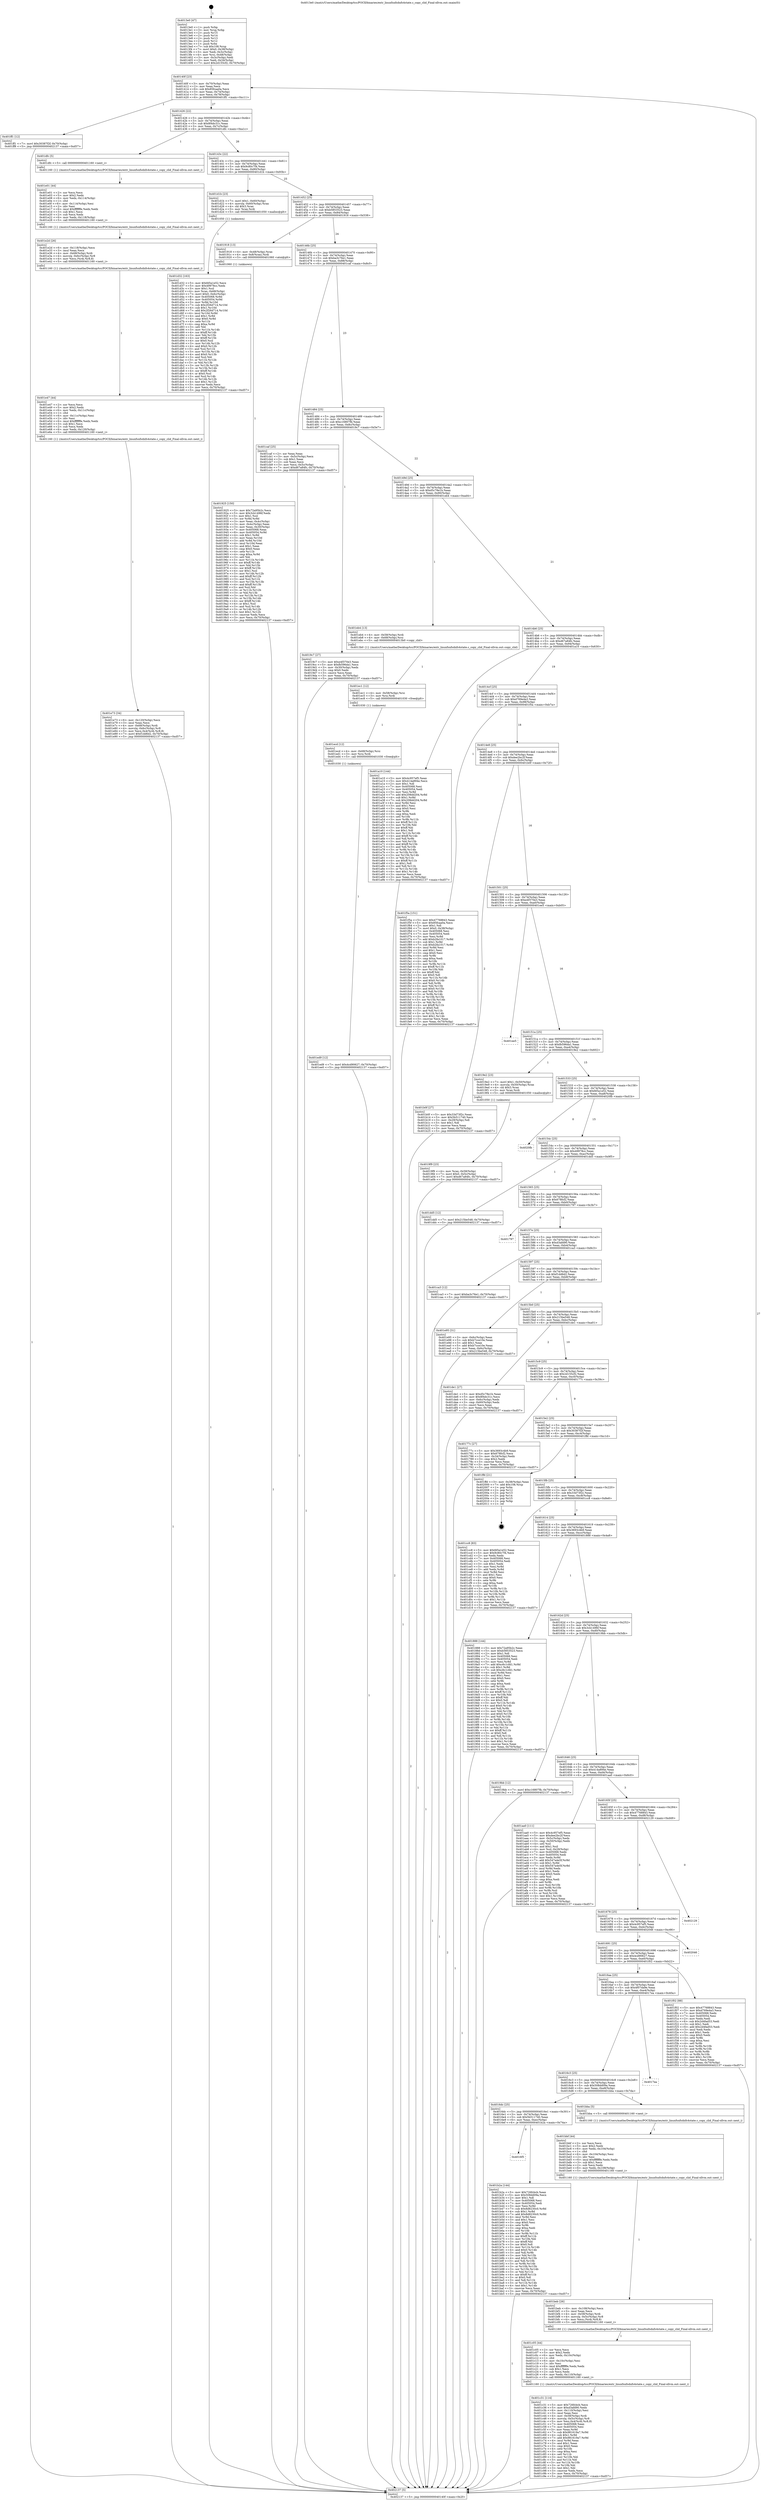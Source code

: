 digraph "0x4013e0" {
  label = "0x4013e0 (/mnt/c/Users/mathe/Desktop/tcc/POCII/binaries/extr_linuxfsnfsdnfs4state.c_copy_clid_Final-ollvm.out::main(0))"
  labelloc = "t"
  node[shape=record]

  Entry [label="",width=0.3,height=0.3,shape=circle,fillcolor=black,style=filled]
  "0x40140f" [label="{
     0x40140f [23]\l
     | [instrs]\l
     &nbsp;&nbsp;0x40140f \<+3\>: mov -0x70(%rbp),%eax\l
     &nbsp;&nbsp;0x401412 \<+2\>: mov %eax,%ecx\l
     &nbsp;&nbsp;0x401414 \<+6\>: sub $0x85fcaa0a,%ecx\l
     &nbsp;&nbsp;0x40141a \<+3\>: mov %eax,-0x74(%rbp)\l
     &nbsp;&nbsp;0x40141d \<+3\>: mov %ecx,-0x78(%rbp)\l
     &nbsp;&nbsp;0x401420 \<+6\>: je 0000000000401ff1 \<main+0xc11\>\l
  }"]
  "0x401ff1" [label="{
     0x401ff1 [12]\l
     | [instrs]\l
     &nbsp;&nbsp;0x401ff1 \<+7\>: movl $0x30387f2f,-0x70(%rbp)\l
     &nbsp;&nbsp;0x401ff8 \<+5\>: jmp 0000000000402137 \<main+0xd57\>\l
  }"]
  "0x401426" [label="{
     0x401426 [22]\l
     | [instrs]\l
     &nbsp;&nbsp;0x401426 \<+5\>: jmp 000000000040142b \<main+0x4b\>\l
     &nbsp;&nbsp;0x40142b \<+3\>: mov -0x74(%rbp),%eax\l
     &nbsp;&nbsp;0x40142e \<+5\>: sub $0x8f4dc31c,%eax\l
     &nbsp;&nbsp;0x401433 \<+3\>: mov %eax,-0x7c(%rbp)\l
     &nbsp;&nbsp;0x401436 \<+6\>: je 0000000000401dfc \<main+0xa1c\>\l
  }"]
  Exit [label="",width=0.3,height=0.3,shape=circle,fillcolor=black,style=filled,peripheries=2]
  "0x401dfc" [label="{
     0x401dfc [5]\l
     | [instrs]\l
     &nbsp;&nbsp;0x401dfc \<+5\>: call 0000000000401160 \<next_i\>\l
     | [calls]\l
     &nbsp;&nbsp;0x401160 \{1\} (/mnt/c/Users/mathe/Desktop/tcc/POCII/binaries/extr_linuxfsnfsdnfs4state.c_copy_clid_Final-ollvm.out::next_i)\l
  }"]
  "0x40143c" [label="{
     0x40143c [22]\l
     | [instrs]\l
     &nbsp;&nbsp;0x40143c \<+5\>: jmp 0000000000401441 \<main+0x61\>\l
     &nbsp;&nbsp;0x401441 \<+3\>: mov -0x74(%rbp),%eax\l
     &nbsp;&nbsp;0x401444 \<+5\>: sub $0x9c80c7f4,%eax\l
     &nbsp;&nbsp;0x401449 \<+3\>: mov %eax,-0x80(%rbp)\l
     &nbsp;&nbsp;0x40144c \<+6\>: je 0000000000401d1b \<main+0x93b\>\l
  }"]
  "0x401ed9" [label="{
     0x401ed9 [12]\l
     | [instrs]\l
     &nbsp;&nbsp;0x401ed9 \<+7\>: movl $0x4cd90627,-0x70(%rbp)\l
     &nbsp;&nbsp;0x401ee0 \<+5\>: jmp 0000000000402137 \<main+0xd57\>\l
  }"]
  "0x401d1b" [label="{
     0x401d1b [23]\l
     | [instrs]\l
     &nbsp;&nbsp;0x401d1b \<+7\>: movl $0x1,-0x60(%rbp)\l
     &nbsp;&nbsp;0x401d22 \<+4\>: movslq -0x60(%rbp),%rax\l
     &nbsp;&nbsp;0x401d26 \<+4\>: shl $0x3,%rax\l
     &nbsp;&nbsp;0x401d2a \<+3\>: mov %rax,%rdi\l
     &nbsp;&nbsp;0x401d2d \<+5\>: call 0000000000401050 \<malloc@plt\>\l
     | [calls]\l
     &nbsp;&nbsp;0x401050 \{1\} (unknown)\l
  }"]
  "0x401452" [label="{
     0x401452 [25]\l
     | [instrs]\l
     &nbsp;&nbsp;0x401452 \<+5\>: jmp 0000000000401457 \<main+0x77\>\l
     &nbsp;&nbsp;0x401457 \<+3\>: mov -0x74(%rbp),%eax\l
     &nbsp;&nbsp;0x40145a \<+5\>: sub $0xb5853523,%eax\l
     &nbsp;&nbsp;0x40145f \<+6\>: mov %eax,-0x84(%rbp)\l
     &nbsp;&nbsp;0x401465 \<+6\>: je 0000000000401918 \<main+0x538\>\l
  }"]
  "0x401ecd" [label="{
     0x401ecd [12]\l
     | [instrs]\l
     &nbsp;&nbsp;0x401ecd \<+4\>: mov -0x68(%rbp),%rsi\l
     &nbsp;&nbsp;0x401ed1 \<+3\>: mov %rsi,%rdi\l
     &nbsp;&nbsp;0x401ed4 \<+5\>: call 0000000000401030 \<free@plt\>\l
     | [calls]\l
     &nbsp;&nbsp;0x401030 \{1\} (unknown)\l
  }"]
  "0x401918" [label="{
     0x401918 [13]\l
     | [instrs]\l
     &nbsp;&nbsp;0x401918 \<+4\>: mov -0x48(%rbp),%rax\l
     &nbsp;&nbsp;0x40191c \<+4\>: mov 0x8(%rax),%rdi\l
     &nbsp;&nbsp;0x401920 \<+5\>: call 0000000000401060 \<atoi@plt\>\l
     | [calls]\l
     &nbsp;&nbsp;0x401060 \{1\} (unknown)\l
  }"]
  "0x40146b" [label="{
     0x40146b [25]\l
     | [instrs]\l
     &nbsp;&nbsp;0x40146b \<+5\>: jmp 0000000000401470 \<main+0x90\>\l
     &nbsp;&nbsp;0x401470 \<+3\>: mov -0x74(%rbp),%eax\l
     &nbsp;&nbsp;0x401473 \<+5\>: sub $0xba3c76e1,%eax\l
     &nbsp;&nbsp;0x401478 \<+6\>: mov %eax,-0x88(%rbp)\l
     &nbsp;&nbsp;0x40147e \<+6\>: je 0000000000401caf \<main+0x8cf\>\l
  }"]
  "0x401ec1" [label="{
     0x401ec1 [12]\l
     | [instrs]\l
     &nbsp;&nbsp;0x401ec1 \<+4\>: mov -0x58(%rbp),%rsi\l
     &nbsp;&nbsp;0x401ec5 \<+3\>: mov %rsi,%rdi\l
     &nbsp;&nbsp;0x401ec8 \<+5\>: call 0000000000401030 \<free@plt\>\l
     | [calls]\l
     &nbsp;&nbsp;0x401030 \{1\} (unknown)\l
  }"]
  "0x401caf" [label="{
     0x401caf [25]\l
     | [instrs]\l
     &nbsp;&nbsp;0x401caf \<+2\>: xor %eax,%eax\l
     &nbsp;&nbsp;0x401cb1 \<+3\>: mov -0x5c(%rbp),%ecx\l
     &nbsp;&nbsp;0x401cb4 \<+3\>: sub $0x1,%eax\l
     &nbsp;&nbsp;0x401cb7 \<+2\>: sub %eax,%ecx\l
     &nbsp;&nbsp;0x401cb9 \<+3\>: mov %ecx,-0x5c(%rbp)\l
     &nbsp;&nbsp;0x401cbc \<+7\>: movl $0xd67a84fc,-0x70(%rbp)\l
     &nbsp;&nbsp;0x401cc3 \<+5\>: jmp 0000000000402137 \<main+0xd57\>\l
  }"]
  "0x401484" [label="{
     0x401484 [25]\l
     | [instrs]\l
     &nbsp;&nbsp;0x401484 \<+5\>: jmp 0000000000401489 \<main+0xa9\>\l
     &nbsp;&nbsp;0x401489 \<+3\>: mov -0x74(%rbp),%eax\l
     &nbsp;&nbsp;0x40148c \<+5\>: sub $0xc16807fb,%eax\l
     &nbsp;&nbsp;0x401491 \<+6\>: mov %eax,-0x8c(%rbp)\l
     &nbsp;&nbsp;0x401497 \<+6\>: je 00000000004019c7 \<main+0x5e7\>\l
  }"]
  "0x401e73" [label="{
     0x401e73 [34]\l
     | [instrs]\l
     &nbsp;&nbsp;0x401e73 \<+6\>: mov -0x120(%rbp),%ecx\l
     &nbsp;&nbsp;0x401e79 \<+3\>: imul %eax,%ecx\l
     &nbsp;&nbsp;0x401e7c \<+4\>: mov -0x68(%rbp),%rdi\l
     &nbsp;&nbsp;0x401e80 \<+4\>: movslq -0x6c(%rbp),%r8\l
     &nbsp;&nbsp;0x401e84 \<+5\>: mov %ecx,0x4(%rdi,%r8,8)\l
     &nbsp;&nbsp;0x401e89 \<+7\>: movl $0xf1dd6d2,-0x70(%rbp)\l
     &nbsp;&nbsp;0x401e90 \<+5\>: jmp 0000000000402137 \<main+0xd57\>\l
  }"]
  "0x4019c7" [label="{
     0x4019c7 [27]\l
     | [instrs]\l
     &nbsp;&nbsp;0x4019c7 \<+5\>: mov $0xe4f370e3,%eax\l
     &nbsp;&nbsp;0x4019cc \<+5\>: mov $0xfb596da1,%ecx\l
     &nbsp;&nbsp;0x4019d1 \<+3\>: mov -0x30(%rbp),%edx\l
     &nbsp;&nbsp;0x4019d4 \<+3\>: cmp $0x0,%edx\l
     &nbsp;&nbsp;0x4019d7 \<+3\>: cmove %ecx,%eax\l
     &nbsp;&nbsp;0x4019da \<+3\>: mov %eax,-0x70(%rbp)\l
     &nbsp;&nbsp;0x4019dd \<+5\>: jmp 0000000000402137 \<main+0xd57\>\l
  }"]
  "0x40149d" [label="{
     0x40149d [25]\l
     | [instrs]\l
     &nbsp;&nbsp;0x40149d \<+5\>: jmp 00000000004014a2 \<main+0xc2\>\l
     &nbsp;&nbsp;0x4014a2 \<+3\>: mov -0x74(%rbp),%eax\l
     &nbsp;&nbsp;0x4014a5 \<+5\>: sub $0xd5c78e1b,%eax\l
     &nbsp;&nbsp;0x4014aa \<+6\>: mov %eax,-0x90(%rbp)\l
     &nbsp;&nbsp;0x4014b0 \<+6\>: je 0000000000401eb4 \<main+0xad4\>\l
  }"]
  "0x401e47" [label="{
     0x401e47 [44]\l
     | [instrs]\l
     &nbsp;&nbsp;0x401e47 \<+2\>: xor %ecx,%ecx\l
     &nbsp;&nbsp;0x401e49 \<+5\>: mov $0x2,%edx\l
     &nbsp;&nbsp;0x401e4e \<+6\>: mov %edx,-0x11c(%rbp)\l
     &nbsp;&nbsp;0x401e54 \<+1\>: cltd\l
     &nbsp;&nbsp;0x401e55 \<+6\>: mov -0x11c(%rbp),%esi\l
     &nbsp;&nbsp;0x401e5b \<+2\>: idiv %esi\l
     &nbsp;&nbsp;0x401e5d \<+6\>: imul $0xfffffffe,%edx,%edx\l
     &nbsp;&nbsp;0x401e63 \<+3\>: sub $0x1,%ecx\l
     &nbsp;&nbsp;0x401e66 \<+2\>: sub %ecx,%edx\l
     &nbsp;&nbsp;0x401e68 \<+6\>: mov %edx,-0x120(%rbp)\l
     &nbsp;&nbsp;0x401e6e \<+5\>: call 0000000000401160 \<next_i\>\l
     | [calls]\l
     &nbsp;&nbsp;0x401160 \{1\} (/mnt/c/Users/mathe/Desktop/tcc/POCII/binaries/extr_linuxfsnfsdnfs4state.c_copy_clid_Final-ollvm.out::next_i)\l
  }"]
  "0x401eb4" [label="{
     0x401eb4 [13]\l
     | [instrs]\l
     &nbsp;&nbsp;0x401eb4 \<+4\>: mov -0x58(%rbp),%rdi\l
     &nbsp;&nbsp;0x401eb8 \<+4\>: mov -0x68(%rbp),%rsi\l
     &nbsp;&nbsp;0x401ebc \<+5\>: call 00000000004013b0 \<copy_clid\>\l
     | [calls]\l
     &nbsp;&nbsp;0x4013b0 \{1\} (/mnt/c/Users/mathe/Desktop/tcc/POCII/binaries/extr_linuxfsnfsdnfs4state.c_copy_clid_Final-ollvm.out::copy_clid)\l
  }"]
  "0x4014b6" [label="{
     0x4014b6 [25]\l
     | [instrs]\l
     &nbsp;&nbsp;0x4014b6 \<+5\>: jmp 00000000004014bb \<main+0xdb\>\l
     &nbsp;&nbsp;0x4014bb \<+3\>: mov -0x74(%rbp),%eax\l
     &nbsp;&nbsp;0x4014be \<+5\>: sub $0xd67a84fc,%eax\l
     &nbsp;&nbsp;0x4014c3 \<+6\>: mov %eax,-0x94(%rbp)\l
     &nbsp;&nbsp;0x4014c9 \<+6\>: je 0000000000401a10 \<main+0x630\>\l
  }"]
  "0x401e2d" [label="{
     0x401e2d [26]\l
     | [instrs]\l
     &nbsp;&nbsp;0x401e2d \<+6\>: mov -0x118(%rbp),%ecx\l
     &nbsp;&nbsp;0x401e33 \<+3\>: imul %eax,%ecx\l
     &nbsp;&nbsp;0x401e36 \<+4\>: mov -0x68(%rbp),%rdi\l
     &nbsp;&nbsp;0x401e3a \<+4\>: movslq -0x6c(%rbp),%r8\l
     &nbsp;&nbsp;0x401e3e \<+4\>: mov %ecx,(%rdi,%r8,8)\l
     &nbsp;&nbsp;0x401e42 \<+5\>: call 0000000000401160 \<next_i\>\l
     | [calls]\l
     &nbsp;&nbsp;0x401160 \{1\} (/mnt/c/Users/mathe/Desktop/tcc/POCII/binaries/extr_linuxfsnfsdnfs4state.c_copy_clid_Final-ollvm.out::next_i)\l
  }"]
  "0x401a10" [label="{
     0x401a10 [144]\l
     | [instrs]\l
     &nbsp;&nbsp;0x401a10 \<+5\>: mov $0x4c957ef5,%eax\l
     &nbsp;&nbsp;0x401a15 \<+5\>: mov $0x414a894e,%ecx\l
     &nbsp;&nbsp;0x401a1a \<+2\>: mov $0x1,%dl\l
     &nbsp;&nbsp;0x401a1c \<+7\>: mov 0x405068,%esi\l
     &nbsp;&nbsp;0x401a23 \<+7\>: mov 0x405054,%edi\l
     &nbsp;&nbsp;0x401a2a \<+3\>: mov %esi,%r8d\l
     &nbsp;&nbsp;0x401a2d \<+7\>: add $0x208dd204,%r8d\l
     &nbsp;&nbsp;0x401a34 \<+4\>: sub $0x1,%r8d\l
     &nbsp;&nbsp;0x401a38 \<+7\>: sub $0x208dd204,%r8d\l
     &nbsp;&nbsp;0x401a3f \<+4\>: imul %r8d,%esi\l
     &nbsp;&nbsp;0x401a43 \<+3\>: and $0x1,%esi\l
     &nbsp;&nbsp;0x401a46 \<+3\>: cmp $0x0,%esi\l
     &nbsp;&nbsp;0x401a49 \<+4\>: sete %r9b\l
     &nbsp;&nbsp;0x401a4d \<+3\>: cmp $0xa,%edi\l
     &nbsp;&nbsp;0x401a50 \<+4\>: setl %r10b\l
     &nbsp;&nbsp;0x401a54 \<+3\>: mov %r9b,%r11b\l
     &nbsp;&nbsp;0x401a57 \<+4\>: xor $0xff,%r11b\l
     &nbsp;&nbsp;0x401a5b \<+3\>: mov %r10b,%bl\l
     &nbsp;&nbsp;0x401a5e \<+3\>: xor $0xff,%bl\l
     &nbsp;&nbsp;0x401a61 \<+3\>: xor $0x1,%dl\l
     &nbsp;&nbsp;0x401a64 \<+3\>: mov %r11b,%r14b\l
     &nbsp;&nbsp;0x401a67 \<+4\>: and $0xff,%r14b\l
     &nbsp;&nbsp;0x401a6b \<+3\>: and %dl,%r9b\l
     &nbsp;&nbsp;0x401a6e \<+3\>: mov %bl,%r15b\l
     &nbsp;&nbsp;0x401a71 \<+4\>: and $0xff,%r15b\l
     &nbsp;&nbsp;0x401a75 \<+3\>: and %dl,%r10b\l
     &nbsp;&nbsp;0x401a78 \<+3\>: or %r9b,%r14b\l
     &nbsp;&nbsp;0x401a7b \<+3\>: or %r10b,%r15b\l
     &nbsp;&nbsp;0x401a7e \<+3\>: xor %r15b,%r14b\l
     &nbsp;&nbsp;0x401a81 \<+3\>: or %bl,%r11b\l
     &nbsp;&nbsp;0x401a84 \<+4\>: xor $0xff,%r11b\l
     &nbsp;&nbsp;0x401a88 \<+3\>: or $0x1,%dl\l
     &nbsp;&nbsp;0x401a8b \<+3\>: and %dl,%r11b\l
     &nbsp;&nbsp;0x401a8e \<+3\>: or %r11b,%r14b\l
     &nbsp;&nbsp;0x401a91 \<+4\>: test $0x1,%r14b\l
     &nbsp;&nbsp;0x401a95 \<+3\>: cmovne %ecx,%eax\l
     &nbsp;&nbsp;0x401a98 \<+3\>: mov %eax,-0x70(%rbp)\l
     &nbsp;&nbsp;0x401a9b \<+5\>: jmp 0000000000402137 \<main+0xd57\>\l
  }"]
  "0x4014cf" [label="{
     0x4014cf [25]\l
     | [instrs]\l
     &nbsp;&nbsp;0x4014cf \<+5\>: jmp 00000000004014d4 \<main+0xf4\>\l
     &nbsp;&nbsp;0x4014d4 \<+3\>: mov -0x74(%rbp),%eax\l
     &nbsp;&nbsp;0x4014d7 \<+5\>: sub $0xd769e4a3,%eax\l
     &nbsp;&nbsp;0x4014dc \<+6\>: mov %eax,-0x98(%rbp)\l
     &nbsp;&nbsp;0x4014e2 \<+6\>: je 0000000000401f5a \<main+0xb7a\>\l
  }"]
  "0x401e01" [label="{
     0x401e01 [44]\l
     | [instrs]\l
     &nbsp;&nbsp;0x401e01 \<+2\>: xor %ecx,%ecx\l
     &nbsp;&nbsp;0x401e03 \<+5\>: mov $0x2,%edx\l
     &nbsp;&nbsp;0x401e08 \<+6\>: mov %edx,-0x114(%rbp)\l
     &nbsp;&nbsp;0x401e0e \<+1\>: cltd\l
     &nbsp;&nbsp;0x401e0f \<+6\>: mov -0x114(%rbp),%esi\l
     &nbsp;&nbsp;0x401e15 \<+2\>: idiv %esi\l
     &nbsp;&nbsp;0x401e17 \<+6\>: imul $0xfffffffe,%edx,%edx\l
     &nbsp;&nbsp;0x401e1d \<+3\>: sub $0x1,%ecx\l
     &nbsp;&nbsp;0x401e20 \<+2\>: sub %ecx,%edx\l
     &nbsp;&nbsp;0x401e22 \<+6\>: mov %edx,-0x118(%rbp)\l
     &nbsp;&nbsp;0x401e28 \<+5\>: call 0000000000401160 \<next_i\>\l
     | [calls]\l
     &nbsp;&nbsp;0x401160 \{1\} (/mnt/c/Users/mathe/Desktop/tcc/POCII/binaries/extr_linuxfsnfsdnfs4state.c_copy_clid_Final-ollvm.out::next_i)\l
  }"]
  "0x401f5a" [label="{
     0x401f5a [151]\l
     | [instrs]\l
     &nbsp;&nbsp;0x401f5a \<+5\>: mov $0x47768843,%eax\l
     &nbsp;&nbsp;0x401f5f \<+5\>: mov $0x85fcaa0a,%ecx\l
     &nbsp;&nbsp;0x401f64 \<+2\>: mov $0x1,%dl\l
     &nbsp;&nbsp;0x401f66 \<+7\>: movl $0x0,-0x38(%rbp)\l
     &nbsp;&nbsp;0x401f6d \<+7\>: mov 0x405068,%esi\l
     &nbsp;&nbsp;0x401f74 \<+7\>: mov 0x405054,%edi\l
     &nbsp;&nbsp;0x401f7b \<+3\>: mov %esi,%r8d\l
     &nbsp;&nbsp;0x401f7e \<+7\>: add $0xb2fa1017,%r8d\l
     &nbsp;&nbsp;0x401f85 \<+4\>: sub $0x1,%r8d\l
     &nbsp;&nbsp;0x401f89 \<+7\>: sub $0xb2fa1017,%r8d\l
     &nbsp;&nbsp;0x401f90 \<+4\>: imul %r8d,%esi\l
     &nbsp;&nbsp;0x401f94 \<+3\>: and $0x1,%esi\l
     &nbsp;&nbsp;0x401f97 \<+3\>: cmp $0x0,%esi\l
     &nbsp;&nbsp;0x401f9a \<+4\>: sete %r9b\l
     &nbsp;&nbsp;0x401f9e \<+3\>: cmp $0xa,%edi\l
     &nbsp;&nbsp;0x401fa1 \<+4\>: setl %r10b\l
     &nbsp;&nbsp;0x401fa5 \<+3\>: mov %r9b,%r11b\l
     &nbsp;&nbsp;0x401fa8 \<+4\>: xor $0xff,%r11b\l
     &nbsp;&nbsp;0x401fac \<+3\>: mov %r10b,%bl\l
     &nbsp;&nbsp;0x401faf \<+3\>: xor $0xff,%bl\l
     &nbsp;&nbsp;0x401fb2 \<+3\>: xor $0x0,%dl\l
     &nbsp;&nbsp;0x401fb5 \<+3\>: mov %r11b,%r14b\l
     &nbsp;&nbsp;0x401fb8 \<+4\>: and $0x0,%r14b\l
     &nbsp;&nbsp;0x401fbc \<+3\>: and %dl,%r9b\l
     &nbsp;&nbsp;0x401fbf \<+3\>: mov %bl,%r15b\l
     &nbsp;&nbsp;0x401fc2 \<+4\>: and $0x0,%r15b\l
     &nbsp;&nbsp;0x401fc6 \<+3\>: and %dl,%r10b\l
     &nbsp;&nbsp;0x401fc9 \<+3\>: or %r9b,%r14b\l
     &nbsp;&nbsp;0x401fcc \<+3\>: or %r10b,%r15b\l
     &nbsp;&nbsp;0x401fcf \<+3\>: xor %r15b,%r14b\l
     &nbsp;&nbsp;0x401fd2 \<+3\>: or %bl,%r11b\l
     &nbsp;&nbsp;0x401fd5 \<+4\>: xor $0xff,%r11b\l
     &nbsp;&nbsp;0x401fd9 \<+3\>: or $0x0,%dl\l
     &nbsp;&nbsp;0x401fdc \<+3\>: and %dl,%r11b\l
     &nbsp;&nbsp;0x401fdf \<+3\>: or %r11b,%r14b\l
     &nbsp;&nbsp;0x401fe2 \<+4\>: test $0x1,%r14b\l
     &nbsp;&nbsp;0x401fe6 \<+3\>: cmovne %ecx,%eax\l
     &nbsp;&nbsp;0x401fe9 \<+3\>: mov %eax,-0x70(%rbp)\l
     &nbsp;&nbsp;0x401fec \<+5\>: jmp 0000000000402137 \<main+0xd57\>\l
  }"]
  "0x4014e8" [label="{
     0x4014e8 [25]\l
     | [instrs]\l
     &nbsp;&nbsp;0x4014e8 \<+5\>: jmp 00000000004014ed \<main+0x10d\>\l
     &nbsp;&nbsp;0x4014ed \<+3\>: mov -0x74(%rbp),%eax\l
     &nbsp;&nbsp;0x4014f0 \<+5\>: sub $0xdee2bc2f,%eax\l
     &nbsp;&nbsp;0x4014f5 \<+6\>: mov %eax,-0x9c(%rbp)\l
     &nbsp;&nbsp;0x4014fb \<+6\>: je 0000000000401b0f \<main+0x72f\>\l
  }"]
  "0x401d32" [label="{
     0x401d32 [163]\l
     | [instrs]\l
     &nbsp;&nbsp;0x401d32 \<+5\>: mov $0xfd5a1e52,%ecx\l
     &nbsp;&nbsp;0x401d37 \<+5\>: mov $0x49978cc,%edx\l
     &nbsp;&nbsp;0x401d3c \<+3\>: mov $0x1,%sil\l
     &nbsp;&nbsp;0x401d3f \<+4\>: mov %rax,-0x68(%rbp)\l
     &nbsp;&nbsp;0x401d43 \<+7\>: movl $0x0,-0x6c(%rbp)\l
     &nbsp;&nbsp;0x401d4a \<+8\>: mov 0x405068,%r8d\l
     &nbsp;&nbsp;0x401d52 \<+8\>: mov 0x405054,%r9d\l
     &nbsp;&nbsp;0x401d5a \<+3\>: mov %r8d,%r10d\l
     &nbsp;&nbsp;0x401d5d \<+7\>: sub $0x2f26d714,%r10d\l
     &nbsp;&nbsp;0x401d64 \<+4\>: sub $0x1,%r10d\l
     &nbsp;&nbsp;0x401d68 \<+7\>: add $0x2f26d714,%r10d\l
     &nbsp;&nbsp;0x401d6f \<+4\>: imul %r10d,%r8d\l
     &nbsp;&nbsp;0x401d73 \<+4\>: and $0x1,%r8d\l
     &nbsp;&nbsp;0x401d77 \<+4\>: cmp $0x0,%r8d\l
     &nbsp;&nbsp;0x401d7b \<+4\>: sete %r11b\l
     &nbsp;&nbsp;0x401d7f \<+4\>: cmp $0xa,%r9d\l
     &nbsp;&nbsp;0x401d83 \<+3\>: setl %bl\l
     &nbsp;&nbsp;0x401d86 \<+3\>: mov %r11b,%r14b\l
     &nbsp;&nbsp;0x401d89 \<+4\>: xor $0xff,%r14b\l
     &nbsp;&nbsp;0x401d8d \<+3\>: mov %bl,%r15b\l
     &nbsp;&nbsp;0x401d90 \<+4\>: xor $0xff,%r15b\l
     &nbsp;&nbsp;0x401d94 \<+4\>: xor $0x0,%sil\l
     &nbsp;&nbsp;0x401d98 \<+3\>: mov %r14b,%r12b\l
     &nbsp;&nbsp;0x401d9b \<+4\>: and $0x0,%r12b\l
     &nbsp;&nbsp;0x401d9f \<+3\>: and %sil,%r11b\l
     &nbsp;&nbsp;0x401da2 \<+3\>: mov %r15b,%r13b\l
     &nbsp;&nbsp;0x401da5 \<+4\>: and $0x0,%r13b\l
     &nbsp;&nbsp;0x401da9 \<+3\>: and %sil,%bl\l
     &nbsp;&nbsp;0x401dac \<+3\>: or %r11b,%r12b\l
     &nbsp;&nbsp;0x401daf \<+3\>: or %bl,%r13b\l
     &nbsp;&nbsp;0x401db2 \<+3\>: xor %r13b,%r12b\l
     &nbsp;&nbsp;0x401db5 \<+3\>: or %r15b,%r14b\l
     &nbsp;&nbsp;0x401db8 \<+4\>: xor $0xff,%r14b\l
     &nbsp;&nbsp;0x401dbc \<+4\>: or $0x0,%sil\l
     &nbsp;&nbsp;0x401dc0 \<+3\>: and %sil,%r14b\l
     &nbsp;&nbsp;0x401dc3 \<+3\>: or %r14b,%r12b\l
     &nbsp;&nbsp;0x401dc6 \<+4\>: test $0x1,%r12b\l
     &nbsp;&nbsp;0x401dca \<+3\>: cmovne %edx,%ecx\l
     &nbsp;&nbsp;0x401dcd \<+3\>: mov %ecx,-0x70(%rbp)\l
     &nbsp;&nbsp;0x401dd0 \<+5\>: jmp 0000000000402137 \<main+0xd57\>\l
  }"]
  "0x401b0f" [label="{
     0x401b0f [27]\l
     | [instrs]\l
     &nbsp;&nbsp;0x401b0f \<+5\>: mov $0x33d73f2c,%eax\l
     &nbsp;&nbsp;0x401b14 \<+5\>: mov $0x5b511740,%ecx\l
     &nbsp;&nbsp;0x401b19 \<+3\>: mov -0x29(%rbp),%dl\l
     &nbsp;&nbsp;0x401b1c \<+3\>: test $0x1,%dl\l
     &nbsp;&nbsp;0x401b1f \<+3\>: cmovne %ecx,%eax\l
     &nbsp;&nbsp;0x401b22 \<+3\>: mov %eax,-0x70(%rbp)\l
     &nbsp;&nbsp;0x401b25 \<+5\>: jmp 0000000000402137 \<main+0xd57\>\l
  }"]
  "0x401501" [label="{
     0x401501 [25]\l
     | [instrs]\l
     &nbsp;&nbsp;0x401501 \<+5\>: jmp 0000000000401506 \<main+0x126\>\l
     &nbsp;&nbsp;0x401506 \<+3\>: mov -0x74(%rbp),%eax\l
     &nbsp;&nbsp;0x401509 \<+5\>: sub $0xe4f370e3,%eax\l
     &nbsp;&nbsp;0x40150e \<+6\>: mov %eax,-0xa0(%rbp)\l
     &nbsp;&nbsp;0x401514 \<+6\>: je 0000000000401ee5 \<main+0xb05\>\l
  }"]
  "0x401c31" [label="{
     0x401c31 [114]\l
     | [instrs]\l
     &nbsp;&nbsp;0x401c31 \<+5\>: mov $0x726fcbcb,%ecx\l
     &nbsp;&nbsp;0x401c36 \<+5\>: mov $0xd3afd90,%edx\l
     &nbsp;&nbsp;0x401c3b \<+6\>: mov -0x110(%rbp),%esi\l
     &nbsp;&nbsp;0x401c41 \<+3\>: imul %eax,%esi\l
     &nbsp;&nbsp;0x401c44 \<+4\>: mov -0x58(%rbp),%rdi\l
     &nbsp;&nbsp;0x401c48 \<+4\>: movslq -0x5c(%rbp),%r8\l
     &nbsp;&nbsp;0x401c4c \<+5\>: mov %esi,0x4(%rdi,%r8,8)\l
     &nbsp;&nbsp;0x401c51 \<+7\>: mov 0x405068,%eax\l
     &nbsp;&nbsp;0x401c58 \<+7\>: mov 0x405054,%esi\l
     &nbsp;&nbsp;0x401c5f \<+3\>: mov %eax,%r9d\l
     &nbsp;&nbsp;0x401c62 \<+7\>: sub $0x981619a7,%r9d\l
     &nbsp;&nbsp;0x401c69 \<+4\>: sub $0x1,%r9d\l
     &nbsp;&nbsp;0x401c6d \<+7\>: add $0x981619a7,%r9d\l
     &nbsp;&nbsp;0x401c74 \<+4\>: imul %r9d,%eax\l
     &nbsp;&nbsp;0x401c78 \<+3\>: and $0x1,%eax\l
     &nbsp;&nbsp;0x401c7b \<+3\>: cmp $0x0,%eax\l
     &nbsp;&nbsp;0x401c7e \<+4\>: sete %r10b\l
     &nbsp;&nbsp;0x401c82 \<+3\>: cmp $0xa,%esi\l
     &nbsp;&nbsp;0x401c85 \<+4\>: setl %r11b\l
     &nbsp;&nbsp;0x401c89 \<+3\>: mov %r10b,%bl\l
     &nbsp;&nbsp;0x401c8c \<+3\>: and %r11b,%bl\l
     &nbsp;&nbsp;0x401c8f \<+3\>: xor %r11b,%r10b\l
     &nbsp;&nbsp;0x401c92 \<+3\>: or %r10b,%bl\l
     &nbsp;&nbsp;0x401c95 \<+3\>: test $0x1,%bl\l
     &nbsp;&nbsp;0x401c98 \<+3\>: cmovne %edx,%ecx\l
     &nbsp;&nbsp;0x401c9b \<+3\>: mov %ecx,-0x70(%rbp)\l
     &nbsp;&nbsp;0x401c9e \<+5\>: jmp 0000000000402137 \<main+0xd57\>\l
  }"]
  "0x401ee5" [label="{
     0x401ee5\l
  }", style=dashed]
  "0x40151a" [label="{
     0x40151a [25]\l
     | [instrs]\l
     &nbsp;&nbsp;0x40151a \<+5\>: jmp 000000000040151f \<main+0x13f\>\l
     &nbsp;&nbsp;0x40151f \<+3\>: mov -0x74(%rbp),%eax\l
     &nbsp;&nbsp;0x401522 \<+5\>: sub $0xfb596da1,%eax\l
     &nbsp;&nbsp;0x401527 \<+6\>: mov %eax,-0xa4(%rbp)\l
     &nbsp;&nbsp;0x40152d \<+6\>: je 00000000004019e2 \<main+0x602\>\l
  }"]
  "0x401c05" [label="{
     0x401c05 [44]\l
     | [instrs]\l
     &nbsp;&nbsp;0x401c05 \<+2\>: xor %ecx,%ecx\l
     &nbsp;&nbsp;0x401c07 \<+5\>: mov $0x2,%edx\l
     &nbsp;&nbsp;0x401c0c \<+6\>: mov %edx,-0x10c(%rbp)\l
     &nbsp;&nbsp;0x401c12 \<+1\>: cltd\l
     &nbsp;&nbsp;0x401c13 \<+6\>: mov -0x10c(%rbp),%esi\l
     &nbsp;&nbsp;0x401c19 \<+2\>: idiv %esi\l
     &nbsp;&nbsp;0x401c1b \<+6\>: imul $0xfffffffe,%edx,%edx\l
     &nbsp;&nbsp;0x401c21 \<+3\>: sub $0x1,%ecx\l
     &nbsp;&nbsp;0x401c24 \<+2\>: sub %ecx,%edx\l
     &nbsp;&nbsp;0x401c26 \<+6\>: mov %edx,-0x110(%rbp)\l
     &nbsp;&nbsp;0x401c2c \<+5\>: call 0000000000401160 \<next_i\>\l
     | [calls]\l
     &nbsp;&nbsp;0x401160 \{1\} (/mnt/c/Users/mathe/Desktop/tcc/POCII/binaries/extr_linuxfsnfsdnfs4state.c_copy_clid_Final-ollvm.out::next_i)\l
  }"]
  "0x4019e2" [label="{
     0x4019e2 [23]\l
     | [instrs]\l
     &nbsp;&nbsp;0x4019e2 \<+7\>: movl $0x1,-0x50(%rbp)\l
     &nbsp;&nbsp;0x4019e9 \<+4\>: movslq -0x50(%rbp),%rax\l
     &nbsp;&nbsp;0x4019ed \<+4\>: shl $0x3,%rax\l
     &nbsp;&nbsp;0x4019f1 \<+3\>: mov %rax,%rdi\l
     &nbsp;&nbsp;0x4019f4 \<+5\>: call 0000000000401050 \<malloc@plt\>\l
     | [calls]\l
     &nbsp;&nbsp;0x401050 \{1\} (unknown)\l
  }"]
  "0x401533" [label="{
     0x401533 [25]\l
     | [instrs]\l
     &nbsp;&nbsp;0x401533 \<+5\>: jmp 0000000000401538 \<main+0x158\>\l
     &nbsp;&nbsp;0x401538 \<+3\>: mov -0x74(%rbp),%eax\l
     &nbsp;&nbsp;0x40153b \<+5\>: sub $0xfd5a1e52,%eax\l
     &nbsp;&nbsp;0x401540 \<+6\>: mov %eax,-0xa8(%rbp)\l
     &nbsp;&nbsp;0x401546 \<+6\>: je 00000000004020fb \<main+0xd1b\>\l
  }"]
  "0x401beb" [label="{
     0x401beb [26]\l
     | [instrs]\l
     &nbsp;&nbsp;0x401beb \<+6\>: mov -0x108(%rbp),%ecx\l
     &nbsp;&nbsp;0x401bf1 \<+3\>: imul %eax,%ecx\l
     &nbsp;&nbsp;0x401bf4 \<+4\>: mov -0x58(%rbp),%rdi\l
     &nbsp;&nbsp;0x401bf8 \<+4\>: movslq -0x5c(%rbp),%r8\l
     &nbsp;&nbsp;0x401bfc \<+4\>: mov %ecx,(%rdi,%r8,8)\l
     &nbsp;&nbsp;0x401c00 \<+5\>: call 0000000000401160 \<next_i\>\l
     | [calls]\l
     &nbsp;&nbsp;0x401160 \{1\} (/mnt/c/Users/mathe/Desktop/tcc/POCII/binaries/extr_linuxfsnfsdnfs4state.c_copy_clid_Final-ollvm.out::next_i)\l
  }"]
  "0x4020fb" [label="{
     0x4020fb\l
  }", style=dashed]
  "0x40154c" [label="{
     0x40154c [25]\l
     | [instrs]\l
     &nbsp;&nbsp;0x40154c \<+5\>: jmp 0000000000401551 \<main+0x171\>\l
     &nbsp;&nbsp;0x401551 \<+3\>: mov -0x74(%rbp),%eax\l
     &nbsp;&nbsp;0x401554 \<+5\>: sub $0x49978cc,%eax\l
     &nbsp;&nbsp;0x401559 \<+6\>: mov %eax,-0xac(%rbp)\l
     &nbsp;&nbsp;0x40155f \<+6\>: je 0000000000401dd5 \<main+0x9f5\>\l
  }"]
  "0x401bbf" [label="{
     0x401bbf [44]\l
     | [instrs]\l
     &nbsp;&nbsp;0x401bbf \<+2\>: xor %ecx,%ecx\l
     &nbsp;&nbsp;0x401bc1 \<+5\>: mov $0x2,%edx\l
     &nbsp;&nbsp;0x401bc6 \<+6\>: mov %edx,-0x104(%rbp)\l
     &nbsp;&nbsp;0x401bcc \<+1\>: cltd\l
     &nbsp;&nbsp;0x401bcd \<+6\>: mov -0x104(%rbp),%esi\l
     &nbsp;&nbsp;0x401bd3 \<+2\>: idiv %esi\l
     &nbsp;&nbsp;0x401bd5 \<+6\>: imul $0xfffffffe,%edx,%edx\l
     &nbsp;&nbsp;0x401bdb \<+3\>: sub $0x1,%ecx\l
     &nbsp;&nbsp;0x401bde \<+2\>: sub %ecx,%edx\l
     &nbsp;&nbsp;0x401be0 \<+6\>: mov %edx,-0x108(%rbp)\l
     &nbsp;&nbsp;0x401be6 \<+5\>: call 0000000000401160 \<next_i\>\l
     | [calls]\l
     &nbsp;&nbsp;0x401160 \{1\} (/mnt/c/Users/mathe/Desktop/tcc/POCII/binaries/extr_linuxfsnfsdnfs4state.c_copy_clid_Final-ollvm.out::next_i)\l
  }"]
  "0x401dd5" [label="{
     0x401dd5 [12]\l
     | [instrs]\l
     &nbsp;&nbsp;0x401dd5 \<+7\>: movl $0x215be548,-0x70(%rbp)\l
     &nbsp;&nbsp;0x401ddc \<+5\>: jmp 0000000000402137 \<main+0xd57\>\l
  }"]
  "0x401565" [label="{
     0x401565 [25]\l
     | [instrs]\l
     &nbsp;&nbsp;0x401565 \<+5\>: jmp 000000000040156a \<main+0x18a\>\l
     &nbsp;&nbsp;0x40156a \<+3\>: mov -0x74(%rbp),%eax\l
     &nbsp;&nbsp;0x40156d \<+5\>: sub $0x678fcf2,%eax\l
     &nbsp;&nbsp;0x401572 \<+6\>: mov %eax,-0xb0(%rbp)\l
     &nbsp;&nbsp;0x401578 \<+6\>: je 0000000000401797 \<main+0x3b7\>\l
  }"]
  "0x4016f5" [label="{
     0x4016f5\l
  }", style=dashed]
  "0x401797" [label="{
     0x401797\l
  }", style=dashed]
  "0x40157e" [label="{
     0x40157e [25]\l
     | [instrs]\l
     &nbsp;&nbsp;0x40157e \<+5\>: jmp 0000000000401583 \<main+0x1a3\>\l
     &nbsp;&nbsp;0x401583 \<+3\>: mov -0x74(%rbp),%eax\l
     &nbsp;&nbsp;0x401586 \<+5\>: sub $0xd3afd90,%eax\l
     &nbsp;&nbsp;0x40158b \<+6\>: mov %eax,-0xb4(%rbp)\l
     &nbsp;&nbsp;0x401591 \<+6\>: je 0000000000401ca3 \<main+0x8c3\>\l
  }"]
  "0x401b2a" [label="{
     0x401b2a [144]\l
     | [instrs]\l
     &nbsp;&nbsp;0x401b2a \<+5\>: mov $0x726fcbcb,%eax\l
     &nbsp;&nbsp;0x401b2f \<+5\>: mov $0x508dd09a,%ecx\l
     &nbsp;&nbsp;0x401b34 \<+2\>: mov $0x1,%dl\l
     &nbsp;&nbsp;0x401b36 \<+7\>: mov 0x405068,%esi\l
     &nbsp;&nbsp;0x401b3d \<+7\>: mov 0x405054,%edi\l
     &nbsp;&nbsp;0x401b44 \<+3\>: mov %esi,%r8d\l
     &nbsp;&nbsp;0x401b47 \<+7\>: sub $0x8d8230c0,%r8d\l
     &nbsp;&nbsp;0x401b4e \<+4\>: sub $0x1,%r8d\l
     &nbsp;&nbsp;0x401b52 \<+7\>: add $0x8d8230c0,%r8d\l
     &nbsp;&nbsp;0x401b59 \<+4\>: imul %r8d,%esi\l
     &nbsp;&nbsp;0x401b5d \<+3\>: and $0x1,%esi\l
     &nbsp;&nbsp;0x401b60 \<+3\>: cmp $0x0,%esi\l
     &nbsp;&nbsp;0x401b63 \<+4\>: sete %r9b\l
     &nbsp;&nbsp;0x401b67 \<+3\>: cmp $0xa,%edi\l
     &nbsp;&nbsp;0x401b6a \<+4\>: setl %r10b\l
     &nbsp;&nbsp;0x401b6e \<+3\>: mov %r9b,%r11b\l
     &nbsp;&nbsp;0x401b71 \<+4\>: xor $0xff,%r11b\l
     &nbsp;&nbsp;0x401b75 \<+3\>: mov %r10b,%bl\l
     &nbsp;&nbsp;0x401b78 \<+3\>: xor $0xff,%bl\l
     &nbsp;&nbsp;0x401b7b \<+3\>: xor $0x0,%dl\l
     &nbsp;&nbsp;0x401b7e \<+3\>: mov %r11b,%r14b\l
     &nbsp;&nbsp;0x401b81 \<+4\>: and $0x0,%r14b\l
     &nbsp;&nbsp;0x401b85 \<+3\>: and %dl,%r9b\l
     &nbsp;&nbsp;0x401b88 \<+3\>: mov %bl,%r15b\l
     &nbsp;&nbsp;0x401b8b \<+4\>: and $0x0,%r15b\l
     &nbsp;&nbsp;0x401b8f \<+3\>: and %dl,%r10b\l
     &nbsp;&nbsp;0x401b92 \<+3\>: or %r9b,%r14b\l
     &nbsp;&nbsp;0x401b95 \<+3\>: or %r10b,%r15b\l
     &nbsp;&nbsp;0x401b98 \<+3\>: xor %r15b,%r14b\l
     &nbsp;&nbsp;0x401b9b \<+3\>: or %bl,%r11b\l
     &nbsp;&nbsp;0x401b9e \<+4\>: xor $0xff,%r11b\l
     &nbsp;&nbsp;0x401ba2 \<+3\>: or $0x0,%dl\l
     &nbsp;&nbsp;0x401ba5 \<+3\>: and %dl,%r11b\l
     &nbsp;&nbsp;0x401ba8 \<+3\>: or %r11b,%r14b\l
     &nbsp;&nbsp;0x401bab \<+4\>: test $0x1,%r14b\l
     &nbsp;&nbsp;0x401baf \<+3\>: cmovne %ecx,%eax\l
     &nbsp;&nbsp;0x401bb2 \<+3\>: mov %eax,-0x70(%rbp)\l
     &nbsp;&nbsp;0x401bb5 \<+5\>: jmp 0000000000402137 \<main+0xd57\>\l
  }"]
  "0x401ca3" [label="{
     0x401ca3 [12]\l
     | [instrs]\l
     &nbsp;&nbsp;0x401ca3 \<+7\>: movl $0xba3c76e1,-0x70(%rbp)\l
     &nbsp;&nbsp;0x401caa \<+5\>: jmp 0000000000402137 \<main+0xd57\>\l
  }"]
  "0x401597" [label="{
     0x401597 [25]\l
     | [instrs]\l
     &nbsp;&nbsp;0x401597 \<+5\>: jmp 000000000040159c \<main+0x1bc\>\l
     &nbsp;&nbsp;0x40159c \<+3\>: mov -0x74(%rbp),%eax\l
     &nbsp;&nbsp;0x40159f \<+5\>: sub $0xf1dd6d2,%eax\l
     &nbsp;&nbsp;0x4015a4 \<+6\>: mov %eax,-0xb8(%rbp)\l
     &nbsp;&nbsp;0x4015aa \<+6\>: je 0000000000401e95 \<main+0xab5\>\l
  }"]
  "0x4016dc" [label="{
     0x4016dc [25]\l
     | [instrs]\l
     &nbsp;&nbsp;0x4016dc \<+5\>: jmp 00000000004016e1 \<main+0x301\>\l
     &nbsp;&nbsp;0x4016e1 \<+3\>: mov -0x74(%rbp),%eax\l
     &nbsp;&nbsp;0x4016e4 \<+5\>: sub $0x5b511740,%eax\l
     &nbsp;&nbsp;0x4016e9 \<+6\>: mov %eax,-0xec(%rbp)\l
     &nbsp;&nbsp;0x4016ef \<+6\>: je 0000000000401b2a \<main+0x74a\>\l
  }"]
  "0x401e95" [label="{
     0x401e95 [31]\l
     | [instrs]\l
     &nbsp;&nbsp;0x401e95 \<+3\>: mov -0x6c(%rbp),%eax\l
     &nbsp;&nbsp;0x401e98 \<+5\>: sub $0xb7cce10e,%eax\l
     &nbsp;&nbsp;0x401e9d \<+3\>: add $0x1,%eax\l
     &nbsp;&nbsp;0x401ea0 \<+5\>: add $0xb7cce10e,%eax\l
     &nbsp;&nbsp;0x401ea5 \<+3\>: mov %eax,-0x6c(%rbp)\l
     &nbsp;&nbsp;0x401ea8 \<+7\>: movl $0x215be548,-0x70(%rbp)\l
     &nbsp;&nbsp;0x401eaf \<+5\>: jmp 0000000000402137 \<main+0xd57\>\l
  }"]
  "0x4015b0" [label="{
     0x4015b0 [25]\l
     | [instrs]\l
     &nbsp;&nbsp;0x4015b0 \<+5\>: jmp 00000000004015b5 \<main+0x1d5\>\l
     &nbsp;&nbsp;0x4015b5 \<+3\>: mov -0x74(%rbp),%eax\l
     &nbsp;&nbsp;0x4015b8 \<+5\>: sub $0x215be548,%eax\l
     &nbsp;&nbsp;0x4015bd \<+6\>: mov %eax,-0xbc(%rbp)\l
     &nbsp;&nbsp;0x4015c3 \<+6\>: je 0000000000401de1 \<main+0xa01\>\l
  }"]
  "0x401bba" [label="{
     0x401bba [5]\l
     | [instrs]\l
     &nbsp;&nbsp;0x401bba \<+5\>: call 0000000000401160 \<next_i\>\l
     | [calls]\l
     &nbsp;&nbsp;0x401160 \{1\} (/mnt/c/Users/mathe/Desktop/tcc/POCII/binaries/extr_linuxfsnfsdnfs4state.c_copy_clid_Final-ollvm.out::next_i)\l
  }"]
  "0x401de1" [label="{
     0x401de1 [27]\l
     | [instrs]\l
     &nbsp;&nbsp;0x401de1 \<+5\>: mov $0xd5c78e1b,%eax\l
     &nbsp;&nbsp;0x401de6 \<+5\>: mov $0x8f4dc31c,%ecx\l
     &nbsp;&nbsp;0x401deb \<+3\>: mov -0x6c(%rbp),%edx\l
     &nbsp;&nbsp;0x401dee \<+3\>: cmp -0x60(%rbp),%edx\l
     &nbsp;&nbsp;0x401df1 \<+3\>: cmovl %ecx,%eax\l
     &nbsp;&nbsp;0x401df4 \<+3\>: mov %eax,-0x70(%rbp)\l
     &nbsp;&nbsp;0x401df7 \<+5\>: jmp 0000000000402137 \<main+0xd57\>\l
  }"]
  "0x4015c9" [label="{
     0x4015c9 [25]\l
     | [instrs]\l
     &nbsp;&nbsp;0x4015c9 \<+5\>: jmp 00000000004015ce \<main+0x1ee\>\l
     &nbsp;&nbsp;0x4015ce \<+3\>: mov -0x74(%rbp),%eax\l
     &nbsp;&nbsp;0x4015d1 \<+5\>: sub $0x2d155cf2,%eax\l
     &nbsp;&nbsp;0x4015d6 \<+6\>: mov %eax,-0xc0(%rbp)\l
     &nbsp;&nbsp;0x4015dc \<+6\>: je 000000000040177c \<main+0x39c\>\l
  }"]
  "0x4016c3" [label="{
     0x4016c3 [25]\l
     | [instrs]\l
     &nbsp;&nbsp;0x4016c3 \<+5\>: jmp 00000000004016c8 \<main+0x2e8\>\l
     &nbsp;&nbsp;0x4016c8 \<+3\>: mov -0x74(%rbp),%eax\l
     &nbsp;&nbsp;0x4016cb \<+5\>: sub $0x508dd09a,%eax\l
     &nbsp;&nbsp;0x4016d0 \<+6\>: mov %eax,-0xe8(%rbp)\l
     &nbsp;&nbsp;0x4016d6 \<+6\>: je 0000000000401bba \<main+0x7da\>\l
  }"]
  "0x40177c" [label="{
     0x40177c [27]\l
     | [instrs]\l
     &nbsp;&nbsp;0x40177c \<+5\>: mov $0x3693c4b9,%eax\l
     &nbsp;&nbsp;0x401781 \<+5\>: mov $0x678fcf2,%ecx\l
     &nbsp;&nbsp;0x401786 \<+3\>: mov -0x34(%rbp),%edx\l
     &nbsp;&nbsp;0x401789 \<+3\>: cmp $0x2,%edx\l
     &nbsp;&nbsp;0x40178c \<+3\>: cmovne %ecx,%eax\l
     &nbsp;&nbsp;0x40178f \<+3\>: mov %eax,-0x70(%rbp)\l
     &nbsp;&nbsp;0x401792 \<+5\>: jmp 0000000000402137 \<main+0xd57\>\l
  }"]
  "0x4015e2" [label="{
     0x4015e2 [25]\l
     | [instrs]\l
     &nbsp;&nbsp;0x4015e2 \<+5\>: jmp 00000000004015e7 \<main+0x207\>\l
     &nbsp;&nbsp;0x4015e7 \<+3\>: mov -0x74(%rbp),%eax\l
     &nbsp;&nbsp;0x4015ea \<+5\>: sub $0x30387f2f,%eax\l
     &nbsp;&nbsp;0x4015ef \<+6\>: mov %eax,-0xc4(%rbp)\l
     &nbsp;&nbsp;0x4015f5 \<+6\>: je 0000000000401ffd \<main+0xc1d\>\l
  }"]
  "0x402137" [label="{
     0x402137 [5]\l
     | [instrs]\l
     &nbsp;&nbsp;0x402137 \<+5\>: jmp 000000000040140f \<main+0x2f\>\l
  }"]
  "0x4013e0" [label="{
     0x4013e0 [47]\l
     | [instrs]\l
     &nbsp;&nbsp;0x4013e0 \<+1\>: push %rbp\l
     &nbsp;&nbsp;0x4013e1 \<+3\>: mov %rsp,%rbp\l
     &nbsp;&nbsp;0x4013e4 \<+2\>: push %r15\l
     &nbsp;&nbsp;0x4013e6 \<+2\>: push %r14\l
     &nbsp;&nbsp;0x4013e8 \<+2\>: push %r13\l
     &nbsp;&nbsp;0x4013ea \<+2\>: push %r12\l
     &nbsp;&nbsp;0x4013ec \<+1\>: push %rbx\l
     &nbsp;&nbsp;0x4013ed \<+7\>: sub $0x108,%rsp\l
     &nbsp;&nbsp;0x4013f4 \<+7\>: movl $0x0,-0x38(%rbp)\l
     &nbsp;&nbsp;0x4013fb \<+3\>: mov %edi,-0x3c(%rbp)\l
     &nbsp;&nbsp;0x4013fe \<+4\>: mov %rsi,-0x48(%rbp)\l
     &nbsp;&nbsp;0x401402 \<+3\>: mov -0x3c(%rbp),%edi\l
     &nbsp;&nbsp;0x401405 \<+3\>: mov %edi,-0x34(%rbp)\l
     &nbsp;&nbsp;0x401408 \<+7\>: movl $0x2d155cf2,-0x70(%rbp)\l
  }"]
  "0x4017ea" [label="{
     0x4017ea\l
  }", style=dashed]
  "0x401ffd" [label="{
     0x401ffd [21]\l
     | [instrs]\l
     &nbsp;&nbsp;0x401ffd \<+3\>: mov -0x38(%rbp),%eax\l
     &nbsp;&nbsp;0x402000 \<+7\>: add $0x108,%rsp\l
     &nbsp;&nbsp;0x402007 \<+1\>: pop %rbx\l
     &nbsp;&nbsp;0x402008 \<+2\>: pop %r12\l
     &nbsp;&nbsp;0x40200a \<+2\>: pop %r13\l
     &nbsp;&nbsp;0x40200c \<+2\>: pop %r14\l
     &nbsp;&nbsp;0x40200e \<+2\>: pop %r15\l
     &nbsp;&nbsp;0x402010 \<+1\>: pop %rbp\l
     &nbsp;&nbsp;0x402011 \<+1\>: ret\l
  }"]
  "0x4015fb" [label="{
     0x4015fb [25]\l
     | [instrs]\l
     &nbsp;&nbsp;0x4015fb \<+5\>: jmp 0000000000401600 \<main+0x220\>\l
     &nbsp;&nbsp;0x401600 \<+3\>: mov -0x74(%rbp),%eax\l
     &nbsp;&nbsp;0x401603 \<+5\>: sub $0x33d73f2c,%eax\l
     &nbsp;&nbsp;0x401608 \<+6\>: mov %eax,-0xc8(%rbp)\l
     &nbsp;&nbsp;0x40160e \<+6\>: je 0000000000401cc8 \<main+0x8e8\>\l
  }"]
  "0x4016aa" [label="{
     0x4016aa [25]\l
     | [instrs]\l
     &nbsp;&nbsp;0x4016aa \<+5\>: jmp 00000000004016af \<main+0x2cf\>\l
     &nbsp;&nbsp;0x4016af \<+3\>: mov -0x74(%rbp),%eax\l
     &nbsp;&nbsp;0x4016b2 \<+5\>: sub $0x4f07da9e,%eax\l
     &nbsp;&nbsp;0x4016b7 \<+6\>: mov %eax,-0xe4(%rbp)\l
     &nbsp;&nbsp;0x4016bd \<+6\>: je 00000000004017ea \<main+0x40a\>\l
  }"]
  "0x401cc8" [label="{
     0x401cc8 [83]\l
     | [instrs]\l
     &nbsp;&nbsp;0x401cc8 \<+5\>: mov $0xfd5a1e52,%eax\l
     &nbsp;&nbsp;0x401ccd \<+5\>: mov $0x9c80c7f4,%ecx\l
     &nbsp;&nbsp;0x401cd2 \<+2\>: xor %edx,%edx\l
     &nbsp;&nbsp;0x401cd4 \<+7\>: mov 0x405068,%esi\l
     &nbsp;&nbsp;0x401cdb \<+7\>: mov 0x405054,%edi\l
     &nbsp;&nbsp;0x401ce2 \<+3\>: sub $0x1,%edx\l
     &nbsp;&nbsp;0x401ce5 \<+3\>: mov %esi,%r8d\l
     &nbsp;&nbsp;0x401ce8 \<+3\>: add %edx,%r8d\l
     &nbsp;&nbsp;0x401ceb \<+4\>: imul %r8d,%esi\l
     &nbsp;&nbsp;0x401cef \<+3\>: and $0x1,%esi\l
     &nbsp;&nbsp;0x401cf2 \<+3\>: cmp $0x0,%esi\l
     &nbsp;&nbsp;0x401cf5 \<+4\>: sete %r9b\l
     &nbsp;&nbsp;0x401cf9 \<+3\>: cmp $0xa,%edi\l
     &nbsp;&nbsp;0x401cfc \<+4\>: setl %r10b\l
     &nbsp;&nbsp;0x401d00 \<+3\>: mov %r9b,%r11b\l
     &nbsp;&nbsp;0x401d03 \<+3\>: and %r10b,%r11b\l
     &nbsp;&nbsp;0x401d06 \<+3\>: xor %r10b,%r9b\l
     &nbsp;&nbsp;0x401d09 \<+3\>: or %r9b,%r11b\l
     &nbsp;&nbsp;0x401d0c \<+4\>: test $0x1,%r11b\l
     &nbsp;&nbsp;0x401d10 \<+3\>: cmovne %ecx,%eax\l
     &nbsp;&nbsp;0x401d13 \<+3\>: mov %eax,-0x70(%rbp)\l
     &nbsp;&nbsp;0x401d16 \<+5\>: jmp 0000000000402137 \<main+0xd57\>\l
  }"]
  "0x401614" [label="{
     0x401614 [25]\l
     | [instrs]\l
     &nbsp;&nbsp;0x401614 \<+5\>: jmp 0000000000401619 \<main+0x239\>\l
     &nbsp;&nbsp;0x401619 \<+3\>: mov -0x74(%rbp),%eax\l
     &nbsp;&nbsp;0x40161c \<+5\>: sub $0x3693c4b9,%eax\l
     &nbsp;&nbsp;0x401621 \<+6\>: mov %eax,-0xcc(%rbp)\l
     &nbsp;&nbsp;0x401627 \<+6\>: je 0000000000401888 \<main+0x4a8\>\l
  }"]
  "0x401f02" [label="{
     0x401f02 [88]\l
     | [instrs]\l
     &nbsp;&nbsp;0x401f02 \<+5\>: mov $0x47768843,%eax\l
     &nbsp;&nbsp;0x401f07 \<+5\>: mov $0xd769e4a3,%ecx\l
     &nbsp;&nbsp;0x401f0c \<+7\>: mov 0x405068,%edx\l
     &nbsp;&nbsp;0x401f13 \<+7\>: mov 0x405054,%esi\l
     &nbsp;&nbsp;0x401f1a \<+2\>: mov %edx,%edi\l
     &nbsp;&nbsp;0x401f1c \<+6\>: sub $0x2d4fad53,%edi\l
     &nbsp;&nbsp;0x401f22 \<+3\>: sub $0x1,%edi\l
     &nbsp;&nbsp;0x401f25 \<+6\>: add $0x2d4fad53,%edi\l
     &nbsp;&nbsp;0x401f2b \<+3\>: imul %edi,%edx\l
     &nbsp;&nbsp;0x401f2e \<+3\>: and $0x1,%edx\l
     &nbsp;&nbsp;0x401f31 \<+3\>: cmp $0x0,%edx\l
     &nbsp;&nbsp;0x401f34 \<+4\>: sete %r8b\l
     &nbsp;&nbsp;0x401f38 \<+3\>: cmp $0xa,%esi\l
     &nbsp;&nbsp;0x401f3b \<+4\>: setl %r9b\l
     &nbsp;&nbsp;0x401f3f \<+3\>: mov %r8b,%r10b\l
     &nbsp;&nbsp;0x401f42 \<+3\>: and %r9b,%r10b\l
     &nbsp;&nbsp;0x401f45 \<+3\>: xor %r9b,%r8b\l
     &nbsp;&nbsp;0x401f48 \<+3\>: or %r8b,%r10b\l
     &nbsp;&nbsp;0x401f4b \<+4\>: test $0x1,%r10b\l
     &nbsp;&nbsp;0x401f4f \<+3\>: cmovne %ecx,%eax\l
     &nbsp;&nbsp;0x401f52 \<+3\>: mov %eax,-0x70(%rbp)\l
     &nbsp;&nbsp;0x401f55 \<+5\>: jmp 0000000000402137 \<main+0xd57\>\l
  }"]
  "0x401888" [label="{
     0x401888 [144]\l
     | [instrs]\l
     &nbsp;&nbsp;0x401888 \<+5\>: mov $0x72a95b2c,%eax\l
     &nbsp;&nbsp;0x40188d \<+5\>: mov $0xb5853523,%ecx\l
     &nbsp;&nbsp;0x401892 \<+2\>: mov $0x1,%dl\l
     &nbsp;&nbsp;0x401894 \<+7\>: mov 0x405068,%esi\l
     &nbsp;&nbsp;0x40189b \<+7\>: mov 0x405054,%edi\l
     &nbsp;&nbsp;0x4018a2 \<+3\>: mov %esi,%r8d\l
     &nbsp;&nbsp;0x4018a5 \<+7\>: add $0xc6c1cfd1,%r8d\l
     &nbsp;&nbsp;0x4018ac \<+4\>: sub $0x1,%r8d\l
     &nbsp;&nbsp;0x4018b0 \<+7\>: sub $0xc6c1cfd1,%r8d\l
     &nbsp;&nbsp;0x4018b7 \<+4\>: imul %r8d,%esi\l
     &nbsp;&nbsp;0x4018bb \<+3\>: and $0x1,%esi\l
     &nbsp;&nbsp;0x4018be \<+3\>: cmp $0x0,%esi\l
     &nbsp;&nbsp;0x4018c1 \<+4\>: sete %r9b\l
     &nbsp;&nbsp;0x4018c5 \<+3\>: cmp $0xa,%edi\l
     &nbsp;&nbsp;0x4018c8 \<+4\>: setl %r10b\l
     &nbsp;&nbsp;0x4018cc \<+3\>: mov %r9b,%r11b\l
     &nbsp;&nbsp;0x4018cf \<+4\>: xor $0xff,%r11b\l
     &nbsp;&nbsp;0x4018d3 \<+3\>: mov %r10b,%bl\l
     &nbsp;&nbsp;0x4018d6 \<+3\>: xor $0xff,%bl\l
     &nbsp;&nbsp;0x4018d9 \<+3\>: xor $0x0,%dl\l
     &nbsp;&nbsp;0x4018dc \<+3\>: mov %r11b,%r14b\l
     &nbsp;&nbsp;0x4018df \<+4\>: and $0x0,%r14b\l
     &nbsp;&nbsp;0x4018e3 \<+3\>: and %dl,%r9b\l
     &nbsp;&nbsp;0x4018e6 \<+3\>: mov %bl,%r15b\l
     &nbsp;&nbsp;0x4018e9 \<+4\>: and $0x0,%r15b\l
     &nbsp;&nbsp;0x4018ed \<+3\>: and %dl,%r10b\l
     &nbsp;&nbsp;0x4018f0 \<+3\>: or %r9b,%r14b\l
     &nbsp;&nbsp;0x4018f3 \<+3\>: or %r10b,%r15b\l
     &nbsp;&nbsp;0x4018f6 \<+3\>: xor %r15b,%r14b\l
     &nbsp;&nbsp;0x4018f9 \<+3\>: or %bl,%r11b\l
     &nbsp;&nbsp;0x4018fc \<+4\>: xor $0xff,%r11b\l
     &nbsp;&nbsp;0x401900 \<+3\>: or $0x0,%dl\l
     &nbsp;&nbsp;0x401903 \<+3\>: and %dl,%r11b\l
     &nbsp;&nbsp;0x401906 \<+3\>: or %r11b,%r14b\l
     &nbsp;&nbsp;0x401909 \<+4\>: test $0x1,%r14b\l
     &nbsp;&nbsp;0x40190d \<+3\>: cmovne %ecx,%eax\l
     &nbsp;&nbsp;0x401910 \<+3\>: mov %eax,-0x70(%rbp)\l
     &nbsp;&nbsp;0x401913 \<+5\>: jmp 0000000000402137 \<main+0xd57\>\l
  }"]
  "0x40162d" [label="{
     0x40162d [25]\l
     | [instrs]\l
     &nbsp;&nbsp;0x40162d \<+5\>: jmp 0000000000401632 \<main+0x252\>\l
     &nbsp;&nbsp;0x401632 \<+3\>: mov -0x74(%rbp),%eax\l
     &nbsp;&nbsp;0x401635 \<+5\>: sub $0x3cb1496f,%eax\l
     &nbsp;&nbsp;0x40163a \<+6\>: mov %eax,-0xd0(%rbp)\l
     &nbsp;&nbsp;0x401640 \<+6\>: je 00000000004019bb \<main+0x5db\>\l
  }"]
  "0x401925" [label="{
     0x401925 [150]\l
     | [instrs]\l
     &nbsp;&nbsp;0x401925 \<+5\>: mov $0x72a95b2c,%ecx\l
     &nbsp;&nbsp;0x40192a \<+5\>: mov $0x3cb1496f,%edx\l
     &nbsp;&nbsp;0x40192f \<+3\>: mov $0x1,%sil\l
     &nbsp;&nbsp;0x401932 \<+3\>: xor %r8d,%r8d\l
     &nbsp;&nbsp;0x401935 \<+3\>: mov %eax,-0x4c(%rbp)\l
     &nbsp;&nbsp;0x401938 \<+3\>: mov -0x4c(%rbp),%eax\l
     &nbsp;&nbsp;0x40193b \<+3\>: mov %eax,-0x30(%rbp)\l
     &nbsp;&nbsp;0x40193e \<+7\>: mov 0x405068,%eax\l
     &nbsp;&nbsp;0x401945 \<+8\>: mov 0x405054,%r9d\l
     &nbsp;&nbsp;0x40194d \<+4\>: sub $0x1,%r8d\l
     &nbsp;&nbsp;0x401951 \<+3\>: mov %eax,%r10d\l
     &nbsp;&nbsp;0x401954 \<+3\>: add %r8d,%r10d\l
     &nbsp;&nbsp;0x401957 \<+4\>: imul %r10d,%eax\l
     &nbsp;&nbsp;0x40195b \<+3\>: and $0x1,%eax\l
     &nbsp;&nbsp;0x40195e \<+3\>: cmp $0x0,%eax\l
     &nbsp;&nbsp;0x401961 \<+4\>: sete %r11b\l
     &nbsp;&nbsp;0x401965 \<+4\>: cmp $0xa,%r9d\l
     &nbsp;&nbsp;0x401969 \<+3\>: setl %bl\l
     &nbsp;&nbsp;0x40196c \<+3\>: mov %r11b,%r14b\l
     &nbsp;&nbsp;0x40196f \<+4\>: xor $0xff,%r14b\l
     &nbsp;&nbsp;0x401973 \<+3\>: mov %bl,%r15b\l
     &nbsp;&nbsp;0x401976 \<+4\>: xor $0xff,%r15b\l
     &nbsp;&nbsp;0x40197a \<+4\>: xor $0x1,%sil\l
     &nbsp;&nbsp;0x40197e \<+3\>: mov %r14b,%r12b\l
     &nbsp;&nbsp;0x401981 \<+4\>: and $0xff,%r12b\l
     &nbsp;&nbsp;0x401985 \<+3\>: and %sil,%r11b\l
     &nbsp;&nbsp;0x401988 \<+3\>: mov %r15b,%r13b\l
     &nbsp;&nbsp;0x40198b \<+4\>: and $0xff,%r13b\l
     &nbsp;&nbsp;0x40198f \<+3\>: and %sil,%bl\l
     &nbsp;&nbsp;0x401992 \<+3\>: or %r11b,%r12b\l
     &nbsp;&nbsp;0x401995 \<+3\>: or %bl,%r13b\l
     &nbsp;&nbsp;0x401998 \<+3\>: xor %r13b,%r12b\l
     &nbsp;&nbsp;0x40199b \<+3\>: or %r15b,%r14b\l
     &nbsp;&nbsp;0x40199e \<+4\>: xor $0xff,%r14b\l
     &nbsp;&nbsp;0x4019a2 \<+4\>: or $0x1,%sil\l
     &nbsp;&nbsp;0x4019a6 \<+3\>: and %sil,%r14b\l
     &nbsp;&nbsp;0x4019a9 \<+3\>: or %r14b,%r12b\l
     &nbsp;&nbsp;0x4019ac \<+4\>: test $0x1,%r12b\l
     &nbsp;&nbsp;0x4019b0 \<+3\>: cmovne %edx,%ecx\l
     &nbsp;&nbsp;0x4019b3 \<+3\>: mov %ecx,-0x70(%rbp)\l
     &nbsp;&nbsp;0x4019b6 \<+5\>: jmp 0000000000402137 \<main+0xd57\>\l
  }"]
  "0x401691" [label="{
     0x401691 [25]\l
     | [instrs]\l
     &nbsp;&nbsp;0x401691 \<+5\>: jmp 0000000000401696 \<main+0x2b6\>\l
     &nbsp;&nbsp;0x401696 \<+3\>: mov -0x74(%rbp),%eax\l
     &nbsp;&nbsp;0x401699 \<+5\>: sub $0x4cd90627,%eax\l
     &nbsp;&nbsp;0x40169e \<+6\>: mov %eax,-0xe0(%rbp)\l
     &nbsp;&nbsp;0x4016a4 \<+6\>: je 0000000000401f02 \<main+0xb22\>\l
  }"]
  "0x4019bb" [label="{
     0x4019bb [12]\l
     | [instrs]\l
     &nbsp;&nbsp;0x4019bb \<+7\>: movl $0xc16807fb,-0x70(%rbp)\l
     &nbsp;&nbsp;0x4019c2 \<+5\>: jmp 0000000000402137 \<main+0xd57\>\l
  }"]
  "0x401646" [label="{
     0x401646 [25]\l
     | [instrs]\l
     &nbsp;&nbsp;0x401646 \<+5\>: jmp 000000000040164b \<main+0x26b\>\l
     &nbsp;&nbsp;0x40164b \<+3\>: mov -0x74(%rbp),%eax\l
     &nbsp;&nbsp;0x40164e \<+5\>: sub $0x414a894e,%eax\l
     &nbsp;&nbsp;0x401653 \<+6\>: mov %eax,-0xd4(%rbp)\l
     &nbsp;&nbsp;0x401659 \<+6\>: je 0000000000401aa0 \<main+0x6c0\>\l
  }"]
  "0x4019f9" [label="{
     0x4019f9 [23]\l
     | [instrs]\l
     &nbsp;&nbsp;0x4019f9 \<+4\>: mov %rax,-0x58(%rbp)\l
     &nbsp;&nbsp;0x4019fd \<+7\>: movl $0x0,-0x5c(%rbp)\l
     &nbsp;&nbsp;0x401a04 \<+7\>: movl $0xd67a84fc,-0x70(%rbp)\l
     &nbsp;&nbsp;0x401a0b \<+5\>: jmp 0000000000402137 \<main+0xd57\>\l
  }"]
  "0x402046" [label="{
     0x402046\l
  }", style=dashed]
  "0x401aa0" [label="{
     0x401aa0 [111]\l
     | [instrs]\l
     &nbsp;&nbsp;0x401aa0 \<+5\>: mov $0x4c957ef5,%eax\l
     &nbsp;&nbsp;0x401aa5 \<+5\>: mov $0xdee2bc2f,%ecx\l
     &nbsp;&nbsp;0x401aaa \<+3\>: mov -0x5c(%rbp),%edx\l
     &nbsp;&nbsp;0x401aad \<+3\>: cmp -0x50(%rbp),%edx\l
     &nbsp;&nbsp;0x401ab0 \<+4\>: setl %sil\l
     &nbsp;&nbsp;0x401ab4 \<+4\>: and $0x1,%sil\l
     &nbsp;&nbsp;0x401ab8 \<+4\>: mov %sil,-0x29(%rbp)\l
     &nbsp;&nbsp;0x401abc \<+7\>: mov 0x405068,%edx\l
     &nbsp;&nbsp;0x401ac3 \<+7\>: mov 0x405054,%edi\l
     &nbsp;&nbsp;0x401aca \<+3\>: mov %edx,%r8d\l
     &nbsp;&nbsp;0x401acd \<+7\>: add $0x547a4e5f,%r8d\l
     &nbsp;&nbsp;0x401ad4 \<+4\>: sub $0x1,%r8d\l
     &nbsp;&nbsp;0x401ad8 \<+7\>: sub $0x547a4e5f,%r8d\l
     &nbsp;&nbsp;0x401adf \<+4\>: imul %r8d,%edx\l
     &nbsp;&nbsp;0x401ae3 \<+3\>: and $0x1,%edx\l
     &nbsp;&nbsp;0x401ae6 \<+3\>: cmp $0x0,%edx\l
     &nbsp;&nbsp;0x401ae9 \<+4\>: sete %sil\l
     &nbsp;&nbsp;0x401aed \<+3\>: cmp $0xa,%edi\l
     &nbsp;&nbsp;0x401af0 \<+4\>: setl %r9b\l
     &nbsp;&nbsp;0x401af4 \<+3\>: mov %sil,%r10b\l
     &nbsp;&nbsp;0x401af7 \<+3\>: and %r9b,%r10b\l
     &nbsp;&nbsp;0x401afa \<+3\>: xor %r9b,%sil\l
     &nbsp;&nbsp;0x401afd \<+3\>: or %sil,%r10b\l
     &nbsp;&nbsp;0x401b00 \<+4\>: test $0x1,%r10b\l
     &nbsp;&nbsp;0x401b04 \<+3\>: cmovne %ecx,%eax\l
     &nbsp;&nbsp;0x401b07 \<+3\>: mov %eax,-0x70(%rbp)\l
     &nbsp;&nbsp;0x401b0a \<+5\>: jmp 0000000000402137 \<main+0xd57\>\l
  }"]
  "0x40165f" [label="{
     0x40165f [25]\l
     | [instrs]\l
     &nbsp;&nbsp;0x40165f \<+5\>: jmp 0000000000401664 \<main+0x284\>\l
     &nbsp;&nbsp;0x401664 \<+3\>: mov -0x74(%rbp),%eax\l
     &nbsp;&nbsp;0x401667 \<+5\>: sub $0x47768843,%eax\l
     &nbsp;&nbsp;0x40166c \<+6\>: mov %eax,-0xd8(%rbp)\l
     &nbsp;&nbsp;0x401672 \<+6\>: je 0000000000402129 \<main+0xd49\>\l
  }"]
  "0x401678" [label="{
     0x401678 [25]\l
     | [instrs]\l
     &nbsp;&nbsp;0x401678 \<+5\>: jmp 000000000040167d \<main+0x29d\>\l
     &nbsp;&nbsp;0x40167d \<+3\>: mov -0x74(%rbp),%eax\l
     &nbsp;&nbsp;0x401680 \<+5\>: sub $0x4c957ef5,%eax\l
     &nbsp;&nbsp;0x401685 \<+6\>: mov %eax,-0xdc(%rbp)\l
     &nbsp;&nbsp;0x40168b \<+6\>: je 0000000000402046 \<main+0xc66\>\l
  }"]
  "0x402129" [label="{
     0x402129\l
  }", style=dashed]
  Entry -> "0x4013e0" [label=" 1"]
  "0x40140f" -> "0x401ff1" [label=" 1"]
  "0x40140f" -> "0x401426" [label=" 27"]
  "0x401ffd" -> Exit [label=" 1"]
  "0x401426" -> "0x401dfc" [label=" 1"]
  "0x401426" -> "0x40143c" [label=" 26"]
  "0x401ff1" -> "0x402137" [label=" 1"]
  "0x40143c" -> "0x401d1b" [label=" 1"]
  "0x40143c" -> "0x401452" [label=" 25"]
  "0x401f5a" -> "0x402137" [label=" 1"]
  "0x401452" -> "0x401918" [label=" 1"]
  "0x401452" -> "0x40146b" [label=" 24"]
  "0x401f02" -> "0x402137" [label=" 1"]
  "0x40146b" -> "0x401caf" [label=" 1"]
  "0x40146b" -> "0x401484" [label=" 23"]
  "0x401ed9" -> "0x402137" [label=" 1"]
  "0x401484" -> "0x4019c7" [label=" 1"]
  "0x401484" -> "0x40149d" [label=" 22"]
  "0x401ecd" -> "0x401ed9" [label=" 1"]
  "0x40149d" -> "0x401eb4" [label=" 1"]
  "0x40149d" -> "0x4014b6" [label=" 21"]
  "0x401ec1" -> "0x401ecd" [label=" 1"]
  "0x4014b6" -> "0x401a10" [label=" 2"]
  "0x4014b6" -> "0x4014cf" [label=" 19"]
  "0x401eb4" -> "0x401ec1" [label=" 1"]
  "0x4014cf" -> "0x401f5a" [label=" 1"]
  "0x4014cf" -> "0x4014e8" [label=" 18"]
  "0x401e95" -> "0x402137" [label=" 1"]
  "0x4014e8" -> "0x401b0f" [label=" 2"]
  "0x4014e8" -> "0x401501" [label=" 16"]
  "0x401e73" -> "0x402137" [label=" 1"]
  "0x401501" -> "0x401ee5" [label=" 0"]
  "0x401501" -> "0x40151a" [label=" 16"]
  "0x401e47" -> "0x401e73" [label=" 1"]
  "0x40151a" -> "0x4019e2" [label=" 1"]
  "0x40151a" -> "0x401533" [label=" 15"]
  "0x401e2d" -> "0x401e47" [label=" 1"]
  "0x401533" -> "0x4020fb" [label=" 0"]
  "0x401533" -> "0x40154c" [label=" 15"]
  "0x401e01" -> "0x401e2d" [label=" 1"]
  "0x40154c" -> "0x401dd5" [label=" 1"]
  "0x40154c" -> "0x401565" [label=" 14"]
  "0x401dfc" -> "0x401e01" [label=" 1"]
  "0x401565" -> "0x401797" [label=" 0"]
  "0x401565" -> "0x40157e" [label=" 14"]
  "0x401de1" -> "0x402137" [label=" 2"]
  "0x40157e" -> "0x401ca3" [label=" 1"]
  "0x40157e" -> "0x401597" [label=" 13"]
  "0x401dd5" -> "0x402137" [label=" 1"]
  "0x401597" -> "0x401e95" [label=" 1"]
  "0x401597" -> "0x4015b0" [label=" 12"]
  "0x401d1b" -> "0x401d32" [label=" 1"]
  "0x4015b0" -> "0x401de1" [label=" 2"]
  "0x4015b0" -> "0x4015c9" [label=" 10"]
  "0x401cc8" -> "0x402137" [label=" 1"]
  "0x4015c9" -> "0x40177c" [label=" 1"]
  "0x4015c9" -> "0x4015e2" [label=" 9"]
  "0x40177c" -> "0x402137" [label=" 1"]
  "0x4013e0" -> "0x40140f" [label=" 1"]
  "0x402137" -> "0x40140f" [label=" 27"]
  "0x401ca3" -> "0x402137" [label=" 1"]
  "0x4015e2" -> "0x401ffd" [label=" 1"]
  "0x4015e2" -> "0x4015fb" [label=" 8"]
  "0x401c31" -> "0x402137" [label=" 1"]
  "0x4015fb" -> "0x401cc8" [label=" 1"]
  "0x4015fb" -> "0x401614" [label=" 7"]
  "0x401beb" -> "0x401c05" [label=" 1"]
  "0x401614" -> "0x401888" [label=" 1"]
  "0x401614" -> "0x40162d" [label=" 6"]
  "0x401888" -> "0x402137" [label=" 1"]
  "0x401918" -> "0x401925" [label=" 1"]
  "0x401925" -> "0x402137" [label=" 1"]
  "0x401bbf" -> "0x401beb" [label=" 1"]
  "0x40162d" -> "0x4019bb" [label=" 1"]
  "0x40162d" -> "0x401646" [label=" 5"]
  "0x4019bb" -> "0x402137" [label=" 1"]
  "0x4019c7" -> "0x402137" [label=" 1"]
  "0x4019e2" -> "0x4019f9" [label=" 1"]
  "0x4019f9" -> "0x402137" [label=" 1"]
  "0x401a10" -> "0x402137" [label=" 2"]
  "0x401b2a" -> "0x402137" [label=" 1"]
  "0x401646" -> "0x401aa0" [label=" 2"]
  "0x401646" -> "0x40165f" [label=" 3"]
  "0x401aa0" -> "0x402137" [label=" 2"]
  "0x401b0f" -> "0x402137" [label=" 2"]
  "0x4016dc" -> "0x4016f5" [label=" 0"]
  "0x40165f" -> "0x402129" [label=" 0"]
  "0x40165f" -> "0x401678" [label=" 3"]
  "0x4016dc" -> "0x401b2a" [label=" 1"]
  "0x401678" -> "0x402046" [label=" 0"]
  "0x401678" -> "0x401691" [label=" 3"]
  "0x401bba" -> "0x401bbf" [label=" 1"]
  "0x401691" -> "0x401f02" [label=" 1"]
  "0x401691" -> "0x4016aa" [label=" 2"]
  "0x401c05" -> "0x401c31" [label=" 1"]
  "0x4016aa" -> "0x4017ea" [label=" 0"]
  "0x4016aa" -> "0x4016c3" [label=" 2"]
  "0x401caf" -> "0x402137" [label=" 1"]
  "0x4016c3" -> "0x401bba" [label=" 1"]
  "0x4016c3" -> "0x4016dc" [label=" 1"]
  "0x401d32" -> "0x402137" [label=" 1"]
}
